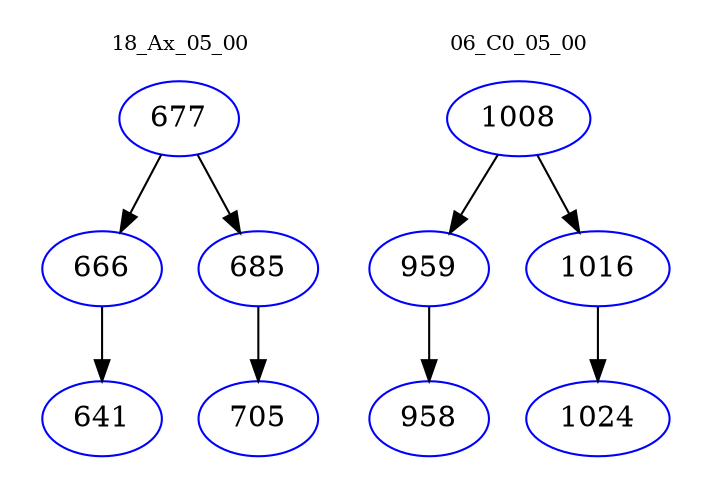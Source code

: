 digraph{
subgraph cluster_0 {
color = white
label = "18_Ax_05_00";
fontsize=10;
T0_677 [label="677", color="blue"]
T0_677 -> T0_666 [color="black"]
T0_666 [label="666", color="blue"]
T0_666 -> T0_641 [color="black"]
T0_641 [label="641", color="blue"]
T0_677 -> T0_685 [color="black"]
T0_685 [label="685", color="blue"]
T0_685 -> T0_705 [color="black"]
T0_705 [label="705", color="blue"]
}
subgraph cluster_1 {
color = white
label = "06_C0_05_00";
fontsize=10;
T1_1008 [label="1008", color="blue"]
T1_1008 -> T1_959 [color="black"]
T1_959 [label="959", color="blue"]
T1_959 -> T1_958 [color="black"]
T1_958 [label="958", color="blue"]
T1_1008 -> T1_1016 [color="black"]
T1_1016 [label="1016", color="blue"]
T1_1016 -> T1_1024 [color="black"]
T1_1024 [label="1024", color="blue"]
}
}
